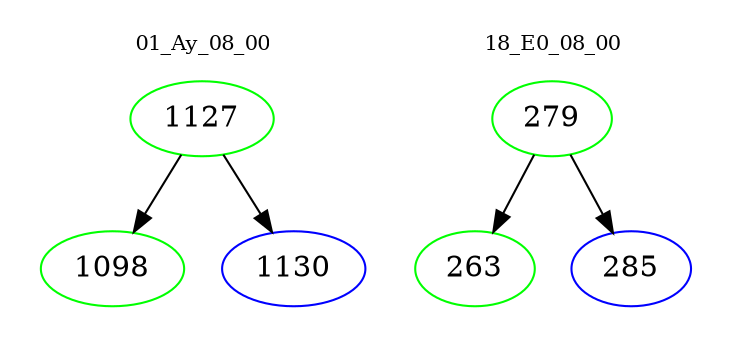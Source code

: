 digraph{
subgraph cluster_0 {
color = white
label = "01_Ay_08_00";
fontsize=10;
T0_1127 [label="1127", color="green"]
T0_1127 -> T0_1098 [color="black"]
T0_1098 [label="1098", color="green"]
T0_1127 -> T0_1130 [color="black"]
T0_1130 [label="1130", color="blue"]
}
subgraph cluster_1 {
color = white
label = "18_E0_08_00";
fontsize=10;
T1_279 [label="279", color="green"]
T1_279 -> T1_263 [color="black"]
T1_263 [label="263", color="green"]
T1_279 -> T1_285 [color="black"]
T1_285 [label="285", color="blue"]
}
}
